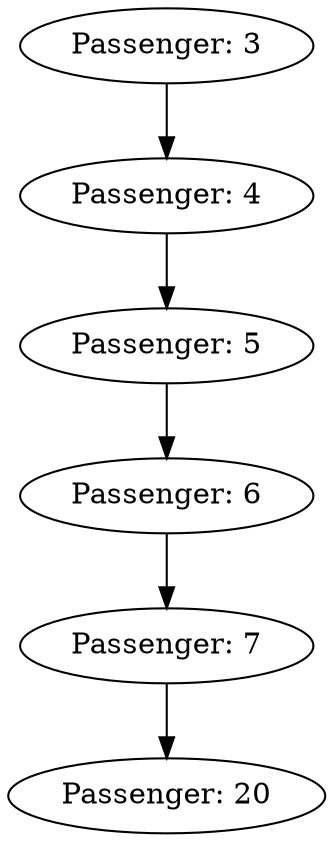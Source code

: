 digraph listasimple {
 Node624474283[label="Passenger: 3"];
Node624474283->Node1165078216;
 Node1165078216[label="Passenger: 4"];
Node1165078216->Node87720827;
 Node87720827[label="Passenger: 5"];
Node87720827->Node1694540033;
 Node1694540033[label="Passenger: 6"];
Node1694540033->Node85831914;
 Node85831914[label="Passenger: 7"];
Node85831914->Node1260635424;
 Node1260635424[label="Passenger: 20"];

}
